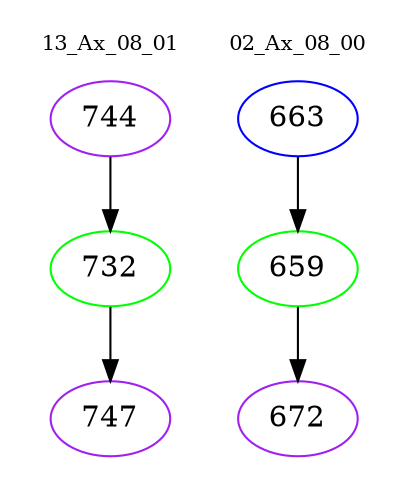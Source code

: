 digraph{
subgraph cluster_0 {
color = white
label = "13_Ax_08_01";
fontsize=10;
T0_744 [label="744", color="purple"]
T0_744 -> T0_732 [color="black"]
T0_732 [label="732", color="green"]
T0_732 -> T0_747 [color="black"]
T0_747 [label="747", color="purple"]
}
subgraph cluster_1 {
color = white
label = "02_Ax_08_00";
fontsize=10;
T1_663 [label="663", color="blue"]
T1_663 -> T1_659 [color="black"]
T1_659 [label="659", color="green"]
T1_659 -> T1_672 [color="black"]
T1_672 [label="672", color="purple"]
}
}
